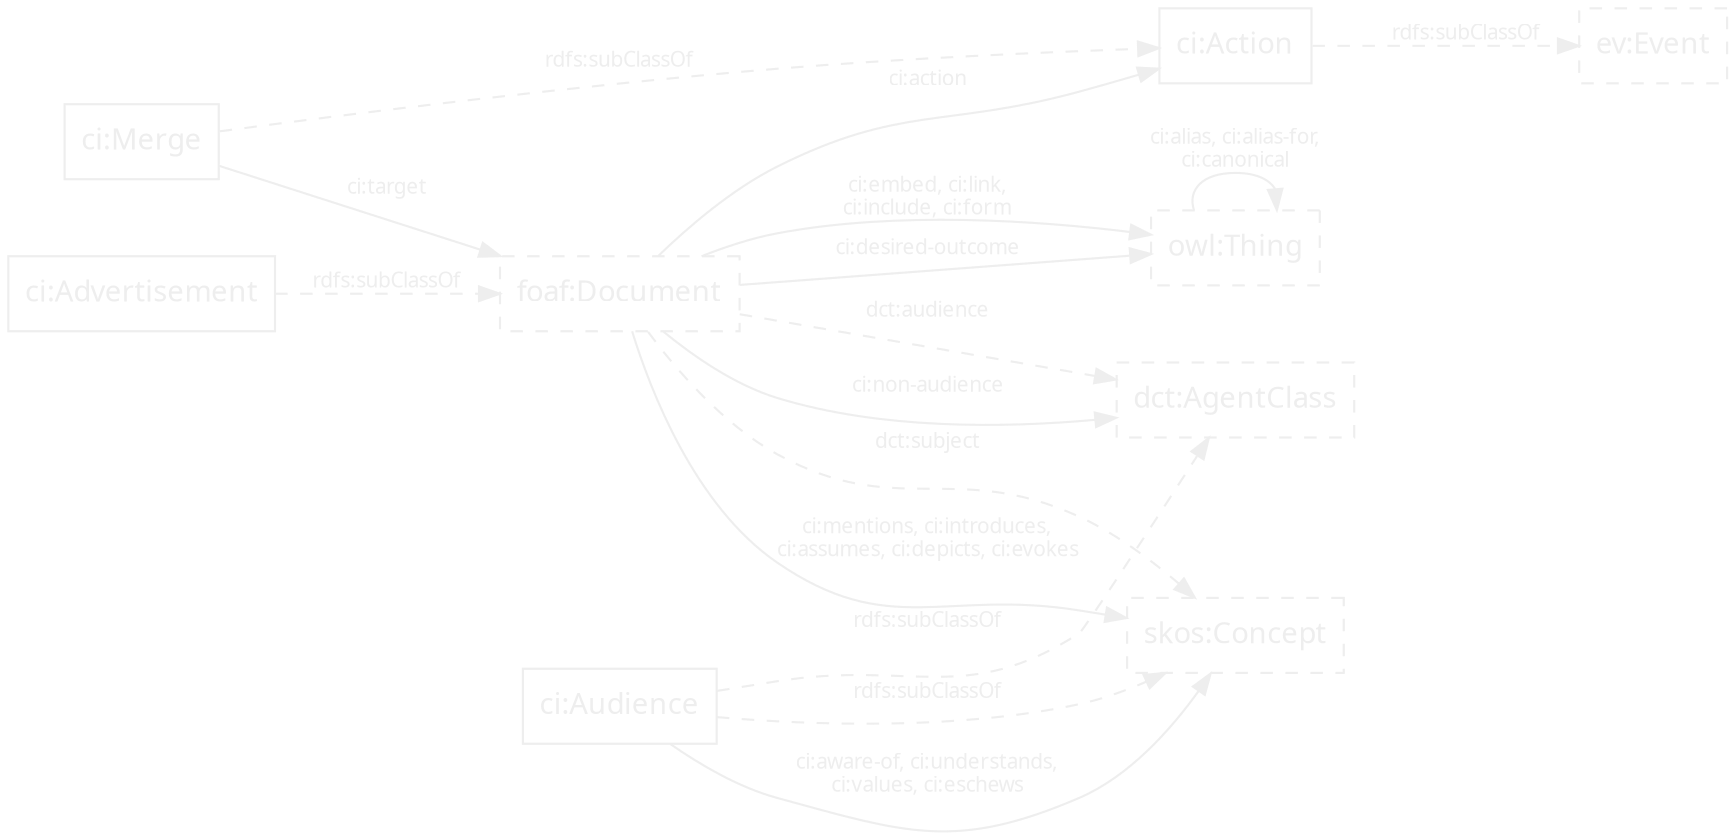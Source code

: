 digraph {
    graph [bgcolor=transparent,rankdir=LR];
    node [shape=box,color="#eeeeee",fontcolor="#eeeeee",fontname="Lucida Grande, Lucida Sans Unicode, sans-serif",target="_top"];
    edge [fontsize=10,concentrate=true,color="#eeeeee",fontcolor="#eeeeee",fontname="Lucida Grande, Lucida Sans Unicode, sans-serif"];
    subgraph {
        node [style=dashed];
        owl_Thing [label="owl:Thing",href="https://www.w3.org/TR/2012/REC-owl2-syntax-20121211/#a_Thing"];
        ev_Event [label="ev:Event",href="http://motools.sourceforge.net/event/event.html#term_Event"];
        dct_AgentClass [label="dct:AgentClass",href="http://www.dublincore.org/specifications/dublin-core/dcmi-terms/#terms-AgentClass"];
        skos_Concept [label="skos:Concept",href="https://www.w3.org/TR/skos-reference/#concepts"];
        foaf_Document [label="foaf:Document",href="http://xmlns.com/foaf/spec/#term_Document"];
    }

    ci_Action [label="ci:Action",href="https://privatealpha.com/ontology/content-inventory/1#Action"];
    ci_Advertisement [label="ci:Advertisement",href="https://privatealpha.com/ontology/content-inventory/1#Advertisement"];
    ci_Audience [label="ci:Audience",href="https://privatealpha.com/ontology/content-inventory/1#Audience"];
    ci_Merge [label="ci:Merge",href="https://privatealpha.com/ontology/content-inventory/1#Merge"];
    ci_Merge -> foaf_Document [label="ci:target"];
    foaf_Document -> ci_Action [label="ci:action"];

    foaf_Document -> skos_Concept [label="ci:mentions, ci:introduces,\nci:assumes, ci:depicts, ci:evokes"];
    ci_Audience -> skos_Concept [label="ci:aware-of, ci:understands,\nci:values, ci:eschews"];
    foaf_Document -> dct_AgentClass [label="ci:non-audience"];
    foaf_Document -> owl_Thing [label="ci:desired-outcome"];
    foaf_Document -> owl_Thing [label="ci:embed, ci:link,\nci:include, ci:form"];
    owl_Thing -> owl_Thing [label="ci:alias, ci:alias-for,\nci:canonical"]
    
    subgraph {
        edge [style=dashed, label="rdfs:subClassOf"];
        ci_Merge -> ci_Action -> ev_Event;
        ci_Audience -> dct_AgentClass;
        ci_Audience -> skos_Concept;
        ci_Advertisement -> foaf_Document;
    }
    subgraph {
        edge [style=dashed];
        foaf_Document -> skos_Concept [label="dct:subject"];
        foaf_Document -> dct_AgentClass [label="dct:audience"];
    }
}
